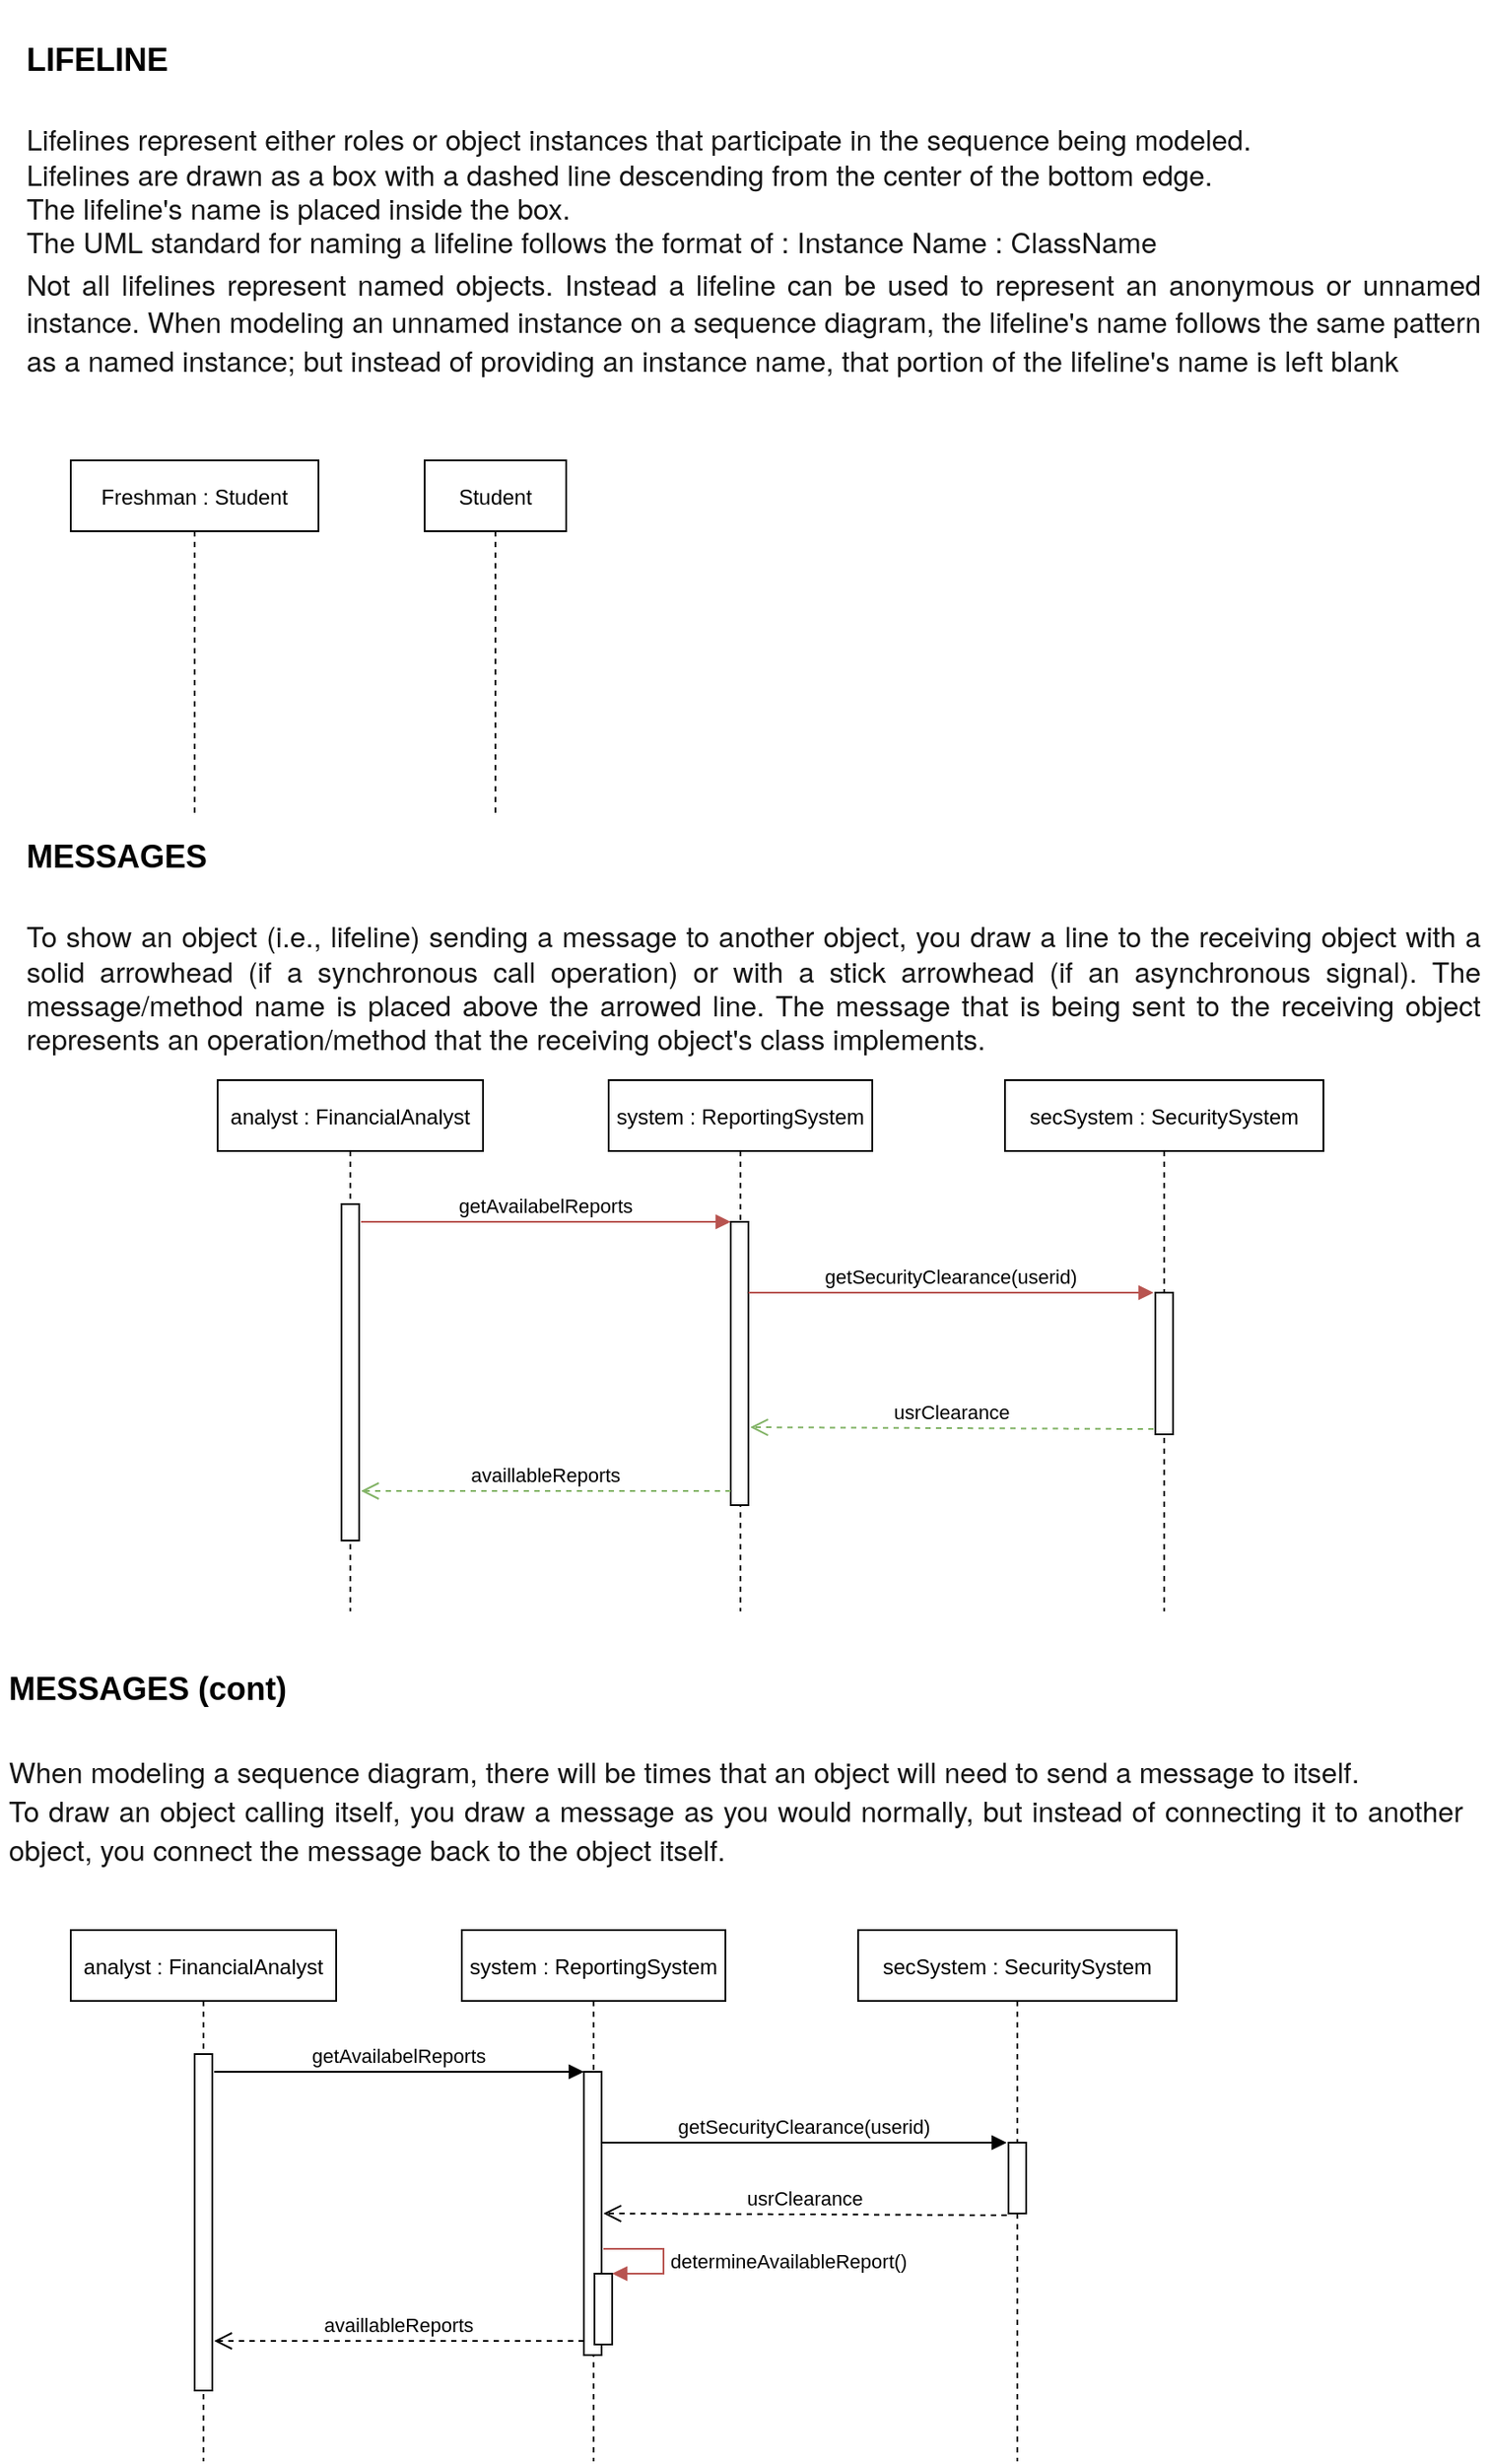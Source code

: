 <mxfile version="18.0.3" type="github" pages="2">
  <diagram id="kgpKYQtTHZ0yAKxKKP6v" name="Sequence Basic">
    <mxGraphModel dx="1422" dy="1894" grid="1" gridSize="10" guides="1" tooltips="1" connect="1" arrows="1" fold="1" page="1" pageScale="1" pageWidth="850" pageHeight="1100" math="0" shadow="0">
      <root>
        <mxCell id="0" />
        <mxCell id="1" parent="0" />
        <mxCell id="3nuBFxr9cyL0pnOWT2aG-1" value="analyst : FinancialAnalyst" style="shape=umlLifeline;perimeter=lifelinePerimeter;container=1;collapsible=0;recursiveResize=0;rounded=0;shadow=0;strokeWidth=1;" parent="1" vertex="1">
          <mxGeometry x="123" y="-440" width="150" height="300" as="geometry" />
        </mxCell>
        <mxCell id="3nuBFxr9cyL0pnOWT2aG-2" value="" style="points=[];perimeter=orthogonalPerimeter;rounded=0;shadow=0;strokeWidth=1;" parent="3nuBFxr9cyL0pnOWT2aG-1" vertex="1">
          <mxGeometry x="70" y="70" width="10" height="190" as="geometry" />
        </mxCell>
        <mxCell id="3nuBFxr9cyL0pnOWT2aG-5" value="system : ReportingSystem" style="shape=umlLifeline;perimeter=lifelinePerimeter;container=1;collapsible=0;recursiveResize=0;rounded=0;shadow=0;strokeWidth=1;" parent="1" vertex="1">
          <mxGeometry x="344" y="-440" width="149" height="300" as="geometry" />
        </mxCell>
        <mxCell id="3nuBFxr9cyL0pnOWT2aG-6" value="" style="points=[];perimeter=orthogonalPerimeter;rounded=0;shadow=0;strokeWidth=1;" parent="3nuBFxr9cyL0pnOWT2aG-5" vertex="1">
          <mxGeometry x="69" y="80" width="10" height="160" as="geometry" />
        </mxCell>
        <mxCell id="3nuBFxr9cyL0pnOWT2aG-7" value="availlableReports" style="verticalAlign=bottom;endArrow=open;dashed=1;endSize=8;exitX=0;exitY=0.95;shadow=0;strokeWidth=1;fillColor=#d5e8d4;strokeColor=#82b366;" parent="1" source="3nuBFxr9cyL0pnOWT2aG-6" edge="1">
          <mxGeometry relative="1" as="geometry">
            <mxPoint x="204" y="-208.0" as="targetPoint" />
          </mxGeometry>
        </mxCell>
        <mxCell id="3nuBFxr9cyL0pnOWT2aG-8" value="getAvailabelReports" style="verticalAlign=bottom;endArrow=block;entryX=0;entryY=0;shadow=0;strokeWidth=1;fillColor=#f8cecc;strokeColor=#b85450;" parent="1" target="3nuBFxr9cyL0pnOWT2aG-6" edge="1">
          <mxGeometry relative="1" as="geometry">
            <mxPoint x="204" y="-360" as="sourcePoint" />
          </mxGeometry>
        </mxCell>
        <mxCell id="3nuBFxr9cyL0pnOWT2aG-10" value="usrClearance" style="verticalAlign=bottom;endArrow=open;dashed=1;endSize=8;shadow=0;strokeWidth=1;exitX=-0.1;exitY=0.963;exitDx=0;exitDy=0;exitPerimeter=0;fillColor=#d5e8d4;strokeColor=#82b366;" parent="1" source="m5hxuh_p9RbYXUV5SAYv-16" edge="1">
          <mxGeometry relative="1" as="geometry">
            <mxPoint x="424" y="-244" as="targetPoint" />
            <mxPoint x="633" y="-244" as="sourcePoint" />
          </mxGeometry>
        </mxCell>
        <mxCell id="m5hxuh_p9RbYXUV5SAYv-2" value="&lt;h4 style=&quot;text-align: justify;&quot;&gt;&lt;font style=&quot;font-size: 18px;&quot;&gt;LIFELINE&lt;/font&gt;&lt;/h4&gt;&lt;span style=&quot;color: rgb(22, 22, 22); font-family: &amp;quot;IBM Plex Sans&amp;quot;, &amp;quot;Helvetica Neue&amp;quot;, Arial, sans-serif; font-size: 16px; background-color: rgb(255, 255, 255);&quot;&gt;&lt;div style=&quot;text-align: justify;&quot;&gt;Lifelines represent either roles or object instances that participate in the sequence being modeled.&amp;nbsp;&lt;/div&gt;&lt;/span&gt;&lt;span style=&quot;color: rgb(22, 22, 22); font-family: &amp;quot;IBM Plex Sans&amp;quot;, &amp;quot;Helvetica Neue&amp;quot;, Arial, sans-serif; font-size: 16px; background-color: rgb(255, 255, 255);&quot;&gt;&lt;div style=&quot;text-align: justify;&quot;&gt;Lifelines are drawn as a box with a dashed line descending from the center of the bottom edge.&lt;/div&gt;&lt;/span&gt;&lt;span style=&quot;color: rgb(22, 22, 22); font-family: &amp;quot;IBM Plex Sans&amp;quot;, &amp;quot;Helvetica Neue&amp;quot;, Arial, sans-serif; font-size: 16px; background-color: rgb(255, 255, 255);&quot;&gt;&lt;div style=&quot;text-align: justify;&quot;&gt;The lifeline&#39;s name is placed inside the box.&lt;/div&gt;&lt;/span&gt;&lt;span style=&quot;background-color: rgb(255, 255, 255);&quot;&gt;&lt;div style=&quot;text-align: justify;&quot;&gt;&lt;span style=&quot;font-size: 16px; color: rgb(22, 22, 22); font-family: &amp;quot;IBM Plex Sans&amp;quot;, &amp;quot;Helvetica Neue&amp;quot;, Arial, sans-serif;&quot;&gt;The UML standard for naming a lifeline follows the format of : Instance Name : ClassName&lt;/span&gt;&lt;/div&gt;&lt;font face=&quot;IBM Plex Sans, Helvetica Neue, Arial, sans-serif&quot; color=&quot;#161616&quot;&gt;&lt;div style=&quot;text-align: justify;&quot;&gt;&lt;span style=&quot;font-size: 16px;&quot;&gt;Not all lifelines represent named objects. Instead a lifeline can be used to represent an anonymous or unnamed instance. When modeling an unnamed instance on a sequence diagram, the lifeline&#39;s name follows the same pattern as a named instance; but instead of providing an instance name, that portion of the lifeline&#39;s name is left blank&lt;/span&gt;&lt;/div&gt;&lt;/font&gt;&lt;div style=&quot;text-align: justify;&quot;&gt;&lt;br&gt;&lt;/div&gt;&lt;/span&gt;&lt;span style=&quot;background-color: rgb(244, 244, 244); letter-spacing: 0.32px;&quot;&gt;&lt;div style=&quot;text-align: justify;&quot;&gt;&lt;font face=&quot;IBM Plex Mono, Menlo, DejaVu Sans Mono, Bitstream Vera Sans Mono, Courier, monospace&quot; color=&quot;#161616&quot;&gt;&lt;br&gt;&lt;/font&gt;&lt;/div&gt;&lt;/span&gt;" style="text;html=1;strokeColor=none;fillColor=none;spacing=5;spacingTop=-20;whiteSpace=wrap;overflow=hidden;rounded=0;fontSize=18;" vertex="1" parent="1">
          <mxGeometry x="10" y="-1040" width="830" height="230" as="geometry" />
        </mxCell>
        <mxCell id="m5hxuh_p9RbYXUV5SAYv-3" value="Freshman : Student" style="shape=umlLifeline;perimeter=lifelinePerimeter;container=1;collapsible=0;recursiveResize=0;rounded=0;shadow=0;strokeWidth=1;" vertex="1" parent="1">
          <mxGeometry x="40" y="-790" width="140" height="200" as="geometry" />
        </mxCell>
        <mxCell id="m5hxuh_p9RbYXUV5SAYv-7" value="Student" style="shape=umlLifeline;perimeter=lifelinePerimeter;container=1;collapsible=0;recursiveResize=0;rounded=0;shadow=0;strokeWidth=1;" vertex="1" parent="1">
          <mxGeometry x="240" y="-790" width="80" height="200" as="geometry" />
        </mxCell>
        <mxCell id="m5hxuh_p9RbYXUV5SAYv-8" value="&lt;h4 style=&quot;text-align: justify;&quot;&gt;&lt;font style=&quot;font-size: 18px;&quot;&gt;MESSAGES&lt;/font&gt;&lt;/h4&gt;&lt;span style=&quot;color: rgb(22, 22, 22); font-family: &amp;quot;IBM Plex Sans&amp;quot;, &amp;quot;Helvetica Neue&amp;quot;, Arial, sans-serif; font-size: 16px; background-color: rgb(255, 255, 255);&quot;&gt;&lt;div style=&quot;text-align: justify;&quot;&gt;&lt;span style=&quot;text-align: start;&quot;&gt;To show an object (i.e., lifeline) sending a message to another object, you draw a line to the receiving object with a solid arrowhead (if a synchronous call operation) or with a stick arrowhead (if an asynchronous signal). The message/method name is placed above the arrowed line. The message that is being sent to the receiving object represents an operation/method that the receiving object&#39;s class implements.&amp;nbsp;&lt;/span&gt;&lt;br&gt;&lt;/div&gt;&lt;/span&gt;&lt;span style=&quot;background-color: rgb(255, 255, 255);&quot;&gt;&lt;div style=&quot;text-align: justify;&quot;&gt;&lt;br&gt;&lt;/div&gt;&lt;/span&gt;&lt;span style=&quot;background-color: rgb(244, 244, 244); letter-spacing: 0.32px;&quot;&gt;&lt;div style=&quot;text-align: justify;&quot;&gt;&lt;font face=&quot;IBM Plex Mono, Menlo, DejaVu Sans Mono, Bitstream Vera Sans Mono, Courier, monospace&quot; color=&quot;#161616&quot;&gt;&lt;br&gt;&lt;/font&gt;&lt;/div&gt;&lt;/span&gt;" style="text;html=1;strokeColor=none;fillColor=none;spacing=5;spacingTop=-20;whiteSpace=wrap;overflow=hidden;rounded=0;fontSize=18;" vertex="1" parent="1">
          <mxGeometry x="10" y="-590" width="830" height="140" as="geometry" />
        </mxCell>
        <mxCell id="m5hxuh_p9RbYXUV5SAYv-11" value="secSystem : SecuritySystem" style="shape=umlLifeline;perimeter=lifelinePerimeter;container=1;collapsible=0;recursiveResize=0;rounded=0;shadow=0;strokeWidth=1;" vertex="1" parent="1">
          <mxGeometry x="568" y="-440" width="180" height="300" as="geometry" />
        </mxCell>
        <mxCell id="m5hxuh_p9RbYXUV5SAYv-16" value="" style="points=[];perimeter=orthogonalPerimeter;rounded=0;shadow=0;strokeWidth=1;" vertex="1" parent="m5hxuh_p9RbYXUV5SAYv-11">
          <mxGeometry x="85" y="120" width="10" height="80" as="geometry" />
        </mxCell>
        <mxCell id="m5hxuh_p9RbYXUV5SAYv-14" value="getSecurityClearance(userid)" style="verticalAlign=bottom;endArrow=block;entryX=0;entryY=0;shadow=0;strokeWidth=1;exitX=1;exitY=0.25;exitDx=0;exitDy=0;exitPerimeter=0;fillColor=#f8cecc;strokeColor=#b85450;" edge="1" parent="1" source="3nuBFxr9cyL0pnOWT2aG-6">
          <mxGeometry relative="1" as="geometry">
            <mxPoint x="433" y="-320" as="sourcePoint" />
            <mxPoint x="652" y="-320" as="targetPoint" />
          </mxGeometry>
        </mxCell>
        <mxCell id="m5hxuh_p9RbYXUV5SAYv-17" value="&lt;h4 style=&quot;text-align: justify;&quot;&gt;&lt;font style=&quot;font-size: 18px;&quot;&gt;MESSAGES (cont)&lt;/font&gt;&lt;/h4&gt;&lt;span style=&quot;background-color: rgb(255, 255, 255);&quot;&gt;&lt;div style=&quot;text-align: start;&quot;&gt;&lt;font face=&quot;IBM Plex Sans, Helvetica Neue, Arial, sans-serif&quot; color=&quot;#161616&quot;&gt;&lt;span style=&quot;font-size: 16px;&quot;&gt;When modeling a sequence diagram, there will be times that an object will need to send a message to itself.&lt;/span&gt;&lt;/font&gt;&lt;br&gt;&lt;/div&gt;&lt;/span&gt;&lt;span style=&quot;background-color: rgb(255, 255, 255);&quot;&gt;&lt;div style=&quot;text-align: justify;&quot;&gt;&lt;span style=&quot;color: rgb(22, 22, 22); font-family: &amp;quot;IBM Plex Sans&amp;quot;, &amp;quot;Helvetica Neue&amp;quot;, Arial, sans-serif; font-size: 16px; text-align: start;&quot;&gt;To draw an object calling itself, you draw a message as you would normally, but instead of connecting it to another object, you connect the message back to the object itself.&lt;/span&gt;&lt;br&gt;&lt;/div&gt;&lt;/span&gt;" style="text;html=1;strokeColor=none;fillColor=none;spacing=5;spacingTop=-20;whiteSpace=wrap;overflow=hidden;rounded=0;fontSize=18;" vertex="1" parent="1">
          <mxGeometry y="-120" width="830" height="160" as="geometry" />
        </mxCell>
        <mxCell id="m5hxuh_p9RbYXUV5SAYv-19" value="analyst : FinancialAnalyst" style="shape=umlLifeline;perimeter=lifelinePerimeter;container=1;collapsible=0;recursiveResize=0;rounded=0;shadow=0;strokeWidth=1;" vertex="1" parent="1">
          <mxGeometry x="40" y="40" width="150" height="300" as="geometry" />
        </mxCell>
        <mxCell id="m5hxuh_p9RbYXUV5SAYv-20" value="" style="points=[];perimeter=orthogonalPerimeter;rounded=0;shadow=0;strokeWidth=1;" vertex="1" parent="m5hxuh_p9RbYXUV5SAYv-19">
          <mxGeometry x="70" y="70" width="10" height="190" as="geometry" />
        </mxCell>
        <mxCell id="m5hxuh_p9RbYXUV5SAYv-21" value="system : ReportingSystem" style="shape=umlLifeline;perimeter=lifelinePerimeter;container=1;collapsible=0;recursiveResize=0;rounded=0;shadow=0;strokeWidth=1;" vertex="1" parent="1">
          <mxGeometry x="261" y="40" width="149" height="300" as="geometry" />
        </mxCell>
        <mxCell id="m5hxuh_p9RbYXUV5SAYv-22" value="" style="points=[];perimeter=orthogonalPerimeter;rounded=0;shadow=0;strokeWidth=1;" vertex="1" parent="m5hxuh_p9RbYXUV5SAYv-21">
          <mxGeometry x="69" y="80" width="10" height="160" as="geometry" />
        </mxCell>
        <mxCell id="m5hxuh_p9RbYXUV5SAYv-29" value="" style="html=1;points=[];perimeter=orthogonalPerimeter;fontSize=18;" vertex="1" parent="m5hxuh_p9RbYXUV5SAYv-21">
          <mxGeometry x="75" y="194" width="10" height="40" as="geometry" />
        </mxCell>
        <mxCell id="m5hxuh_p9RbYXUV5SAYv-30" value="&lt;font style=&quot;font-size: 11px;&quot;&gt;determineAvailableReport()&lt;/font&gt;" style="edgeStyle=orthogonalEdgeStyle;html=1;align=left;spacingLeft=2;endArrow=block;rounded=0;entryX=1;entryY=0;fontSize=18;fillColor=#f8cecc;strokeColor=#b85450;" edge="1" target="m5hxuh_p9RbYXUV5SAYv-29" parent="m5hxuh_p9RbYXUV5SAYv-21">
          <mxGeometry relative="1" as="geometry">
            <mxPoint x="80" y="180" as="sourcePoint" />
            <Array as="points">
              <mxPoint x="114" y="180" />
              <mxPoint x="114" y="194" />
            </Array>
          </mxGeometry>
        </mxCell>
        <mxCell id="m5hxuh_p9RbYXUV5SAYv-23" value="availlableReports" style="verticalAlign=bottom;endArrow=open;dashed=1;endSize=8;exitX=0;exitY=0.95;shadow=0;strokeWidth=1;" edge="1" parent="1" source="m5hxuh_p9RbYXUV5SAYv-22">
          <mxGeometry relative="1" as="geometry">
            <mxPoint x="121" y="272.0" as="targetPoint" />
          </mxGeometry>
        </mxCell>
        <mxCell id="m5hxuh_p9RbYXUV5SAYv-24" value="getAvailabelReports" style="verticalAlign=bottom;endArrow=block;entryX=0;entryY=0;shadow=0;strokeWidth=1;" edge="1" parent="1" target="m5hxuh_p9RbYXUV5SAYv-22">
          <mxGeometry relative="1" as="geometry">
            <mxPoint x="121" y="120" as="sourcePoint" />
          </mxGeometry>
        </mxCell>
        <mxCell id="m5hxuh_p9RbYXUV5SAYv-25" value="usrClearance" style="verticalAlign=bottom;endArrow=open;dashed=1;endSize=8;shadow=0;strokeWidth=1;exitX=-0.1;exitY=0.963;exitDx=0;exitDy=0;exitPerimeter=0;" edge="1" parent="1">
          <mxGeometry relative="1" as="geometry">
            <mxPoint x="341" y="200" as="targetPoint" />
            <mxPoint x="569" y="201.04" as="sourcePoint" />
          </mxGeometry>
        </mxCell>
        <mxCell id="m5hxuh_p9RbYXUV5SAYv-26" value="secSystem : SecuritySystem" style="shape=umlLifeline;perimeter=lifelinePerimeter;container=1;collapsible=0;recursiveResize=0;rounded=0;shadow=0;strokeWidth=1;" vertex="1" parent="1">
          <mxGeometry x="485" y="40" width="180" height="300" as="geometry" />
        </mxCell>
        <mxCell id="m5hxuh_p9RbYXUV5SAYv-27" value="" style="points=[];perimeter=orthogonalPerimeter;rounded=0;shadow=0;strokeWidth=1;" vertex="1" parent="m5hxuh_p9RbYXUV5SAYv-26">
          <mxGeometry x="85" y="120" width="10" height="40" as="geometry" />
        </mxCell>
        <mxCell id="m5hxuh_p9RbYXUV5SAYv-28" value="getSecurityClearance(userid)" style="verticalAlign=bottom;endArrow=block;entryX=0;entryY=0;shadow=0;strokeWidth=1;exitX=1;exitY=0.25;exitDx=0;exitDy=0;exitPerimeter=0;" edge="1" parent="1" source="m5hxuh_p9RbYXUV5SAYv-22">
          <mxGeometry relative="1" as="geometry">
            <mxPoint x="350" y="160" as="sourcePoint" />
            <mxPoint x="569" y="160" as="targetPoint" />
          </mxGeometry>
        </mxCell>
      </root>
    </mxGraphModel>
  </diagram>
  <diagram id="dVJeRuKE7RDZSUEcOzz5" name="Use Case">
    <mxGraphModel dx="595" dy="794" grid="1" gridSize="10" guides="1" tooltips="1" connect="1" arrows="1" fold="1" page="1" pageScale="1" pageWidth="827" pageHeight="1169" math="0" shadow="0">
      <root>
        <mxCell id="0" />
        <mxCell id="1" parent="0" />
        <mxCell id="Ifn-UOxQA3Tm4ciu712V-1" value="&lt;h4 style=&quot;text-align: justify;&quot;&gt;&lt;a style=&quot;box-sizing: inherit; padding: 0px; border: 0px; margin: 0px; font-variant-numeric: inherit; font-variant-east-asian: inherit; font-stretch: inherit; line-height: inherit; font-family: &amp;quot;IBM Plex Sans&amp;quot;, &amp;quot;Helvetica Neue&amp;quot;, Arial, sans-serif; font-size: 16px; vertical-align: baseline; color: rgb(15, 98, 254); cursor: pointer; text-decoration-line: none; text-align: left; background-color: rgb(255, 255, 255);&quot; href=&quot;https://www.ibm.com/docs/en/SS8PJ7_9.6.1/com.ibm.xtools.modeler.doc/topics/cuc.html&quot;&gt;Use cases&lt;/a&gt;&lt;/h4&gt;&lt;h4 style=&quot;text-align: justify;&quot;&gt;&lt;span style=&quot;color: rgb(22, 22, 22); font-family: &amp;quot;IBM Plex Sans&amp;quot;, &amp;quot;Helvetica Neue&amp;quot;, Arial, sans-serif; font-size: 16px; font-weight: 400; text-align: left; background-color: rgb(255, 255, 255);&quot;&gt;A use case describes a function that a system performs to achieve the user’s goal. A use case must yield an observable result that is of value to the user of the system.&lt;/span&gt;&lt;br&gt;&lt;/h4&gt;&lt;div&gt;&lt;span style=&quot;color: rgb(22, 22, 22); font-family: &amp;quot;IBM Plex Sans&amp;quot;, &amp;quot;Helvetica Neue&amp;quot;, Arial, sans-serif; font-size: 16px; font-weight: 400; text-align: left; background-color: rgb(255, 255, 255);&quot;&gt;&lt;br&gt;&lt;/span&gt;&lt;/div&gt;&lt;div&gt;&lt;span style=&quot;color: rgb(22, 22, 22); font-family: &amp;quot;IBM Plex Sans&amp;quot;, &amp;quot;Helvetica Neue&amp;quot;, Arial, sans-serif; font-size: 16px; font-weight: 400; text-align: left; background-color: rgb(255, 255, 255);&quot;&gt;&lt;br&gt;&lt;/span&gt;&lt;/div&gt;&lt;span style=&quot;background-color: rgb(255, 255, 255);&quot;&gt;&lt;div style=&quot;text-align: start;&quot;&gt;&lt;a style=&quot;box-sizing: inherit; padding: 0px; border: 0px; margin: 0px; font-variant-numeric: inherit; font-variant-east-asian: inherit; font-weight: 700; font-stretch: inherit; line-height: inherit; font-family: &amp;quot;IBM Plex Sans&amp;quot;, &amp;quot;Helvetica Neue&amp;quot;, Arial, sans-serif; font-size: 16px; vertical-align: baseline; color: rgb(15, 98, 254); cursor: pointer; text-decoration-line: none;&quot; href=&quot;https://www.ibm.com/docs/en/SS8PJ7_9.6.1/com.ibm.xtools.modeler.doc/topics/cactor.html&quot;&gt;Actors&lt;/a&gt;&lt;span style=&quot;color: rgb(22, 22, 22); font-family: &amp;quot;IBM Plex Sans&amp;quot;, &amp;quot;Helvetica Neue&amp;quot;, Arial, sans-serif; font-size: 16px;&quot;&gt;&lt;br&gt;&lt;/span&gt;&lt;/div&gt;&lt;div style=&quot;text-align: start;&quot;&gt;&lt;span style=&quot;color: rgb(22, 22, 22); font-family: &amp;quot;IBM Plex Sans&amp;quot;, &amp;quot;Helvetica Neue&amp;quot;, Arial, sans-serif; font-size: 16px;&quot;&gt;An actor represents a role of a user that interacts with the system that you are modeling. The user can be a human user, an organization, a machine, or another external system.&lt;/span&gt;&lt;span style=&quot;color: rgb(22, 22, 22); font-family: &amp;quot;IBM Plex Sans&amp;quot;, &amp;quot;Helvetica Neue&amp;quot;, Arial, sans-serif; font-size: 16px;&quot;&gt;&lt;br&gt;&lt;/span&gt;&lt;/div&gt;&lt;div style=&quot;text-align: start;&quot;&gt;&lt;span style=&quot;color: rgb(22, 22, 22); font-family: &amp;quot;IBM Plex Sans&amp;quot;, &amp;quot;Helvetica Neue&amp;quot;, Arial, sans-serif; font-size: 16px;&quot;&gt;&lt;br&gt;&lt;/span&gt;&lt;/div&gt;&lt;div style=&quot;text-align: start;&quot;&gt;&lt;span style=&quot;color: rgb(22, 22, 22); font-family: &amp;quot;IBM Plex Sans&amp;quot;, &amp;quot;Helvetica Neue&amp;quot;, Arial, sans-serif; font-size: 16px;&quot;&gt;&lt;br&gt;&lt;/span&gt;&lt;/div&gt;&lt;div style=&quot;text-align: start;&quot;&gt;&lt;span style=&quot;color: rgb(22, 22, 22); font-family: &amp;quot;IBM Plex Sans&amp;quot;, &amp;quot;Helvetica Neue&amp;quot;, Arial, sans-serif; font-size: 16px;&quot;&gt;&lt;br&gt;&lt;/span&gt;&lt;/div&gt;&lt;div style=&quot;text-align: start;&quot;&gt;&lt;span style=&quot;color: rgb(22, 22, 22); font-family: &amp;quot;IBM Plex Sans&amp;quot;, &amp;quot;Helvetica Neue&amp;quot;, Arial, sans-serif; font-size: 16px;&quot;&gt;&lt;br&gt;&lt;/span&gt;&lt;/div&gt;&lt;div style=&quot;text-align: start;&quot;&gt;&lt;span style=&quot;color: rgb(22, 22, 22); font-family: &amp;quot;IBM Plex Sans&amp;quot;, &amp;quot;Helvetica Neue&amp;quot;, Arial, sans-serif; font-size: 16px;&quot;&gt;&lt;br&gt;&lt;/span&gt;&lt;/div&gt;&lt;div style=&quot;text-align: start;&quot;&gt;&lt;a style=&quot;box-sizing: inherit; padding: 0px; border: 0px; margin: 0px; font-variant-numeric: inherit; font-variant-east-asian: inherit; font-weight: 700; font-stretch: inherit; line-height: inherit; font-family: &amp;quot;IBM Plex Sans&amp;quot;, &amp;quot;Helvetica Neue&amp;quot;, Arial, sans-serif; font-size: 16px; vertical-align: baseline; color: rgb(15, 98, 254); cursor: pointer; text-decoration-line: none;&quot; href=&quot;https://www.ibm.com/docs/en/SS8PJ7_9.6.1/com.ibm.xtools.modeler.doc/topics/csubsys.html&quot;&gt;Subsystems&lt;/a&gt;&lt;span style=&quot;color: rgb(22, 22, 22); font-family: &amp;quot;IBM Plex Sans&amp;quot;, &amp;quot;Helvetica Neue&amp;quot;, Arial, sans-serif; font-size: 16px;&quot;&gt;&lt;br&gt;&lt;/span&gt;&lt;/div&gt;&lt;div style=&quot;text-align: start;&quot;&gt;&lt;br&gt;&lt;/div&gt;&lt;div style=&quot;text-align: start;&quot;&gt;&lt;span style=&quot;color: rgb(22, 22, 22); font-family: &amp;quot;IBM Plex Sans&amp;quot;, &amp;quot;Helvetica Neue&amp;quot;, Arial, sans-serif; font-size: 16px;&quot;&gt;In UML models, subsystems are a type of stereotyped component that represent independent, behavioral units in a system. Subsystems are used in class, component, and use-case diagrams to represent large-scale components in the system that you are modeling.&lt;/span&gt;&lt;span style=&quot;color: rgb(22, 22, 22); font-family: &amp;quot;IBM Plex Sans&amp;quot;, &amp;quot;Helvetica Neue&amp;quot;, Arial, sans-serif; font-size: 16px;&quot;&gt;&lt;br&gt;&lt;/span&gt;&lt;/div&gt;&lt;div style=&quot;text-align: start;&quot;&gt;&lt;span style=&quot;color: rgb(22, 22, 22); font-family: &amp;quot;IBM Plex Sans&amp;quot;, &amp;quot;Helvetica Neue&amp;quot;, Arial, sans-serif; font-size: 16px;&quot;&gt;&lt;br&gt;&lt;/span&gt;&lt;/div&gt;&lt;div style=&quot;text-align: start;&quot;&gt;&lt;span style=&quot;color: rgb(22, 22, 22); font-family: &amp;quot;IBM Plex Sans&amp;quot;, &amp;quot;Helvetica Neue&amp;quot;, Arial, sans-serif; font-size: 16px;&quot;&gt;&lt;br&gt;&lt;/span&gt;&lt;/div&gt;&lt;div style=&quot;text-align: start;&quot;&gt;&lt;span style=&quot;color: rgb(22, 22, 22); font-family: &amp;quot;IBM Plex Sans&amp;quot;, &amp;quot;Helvetica Neue&amp;quot;, Arial, sans-serif; font-size: 16px;&quot;&gt;&lt;br&gt;&lt;/span&gt;&lt;/div&gt;&lt;div style=&quot;text-align: start;&quot;&gt;&lt;span style=&quot;color: rgb(22, 22, 22); font-family: &amp;quot;IBM Plex Sans&amp;quot;, &amp;quot;Helvetica Neue&amp;quot;, Arial, sans-serif; font-size: 16px;&quot;&gt;&lt;br&gt;&lt;/span&gt;&lt;/div&gt;&lt;div style=&quot;text-align: start;&quot;&gt;&lt;a style=&quot;box-sizing: inherit; padding: 0px; border: 0px; margin: 0px; font-variant-numeric: inherit; font-variant-east-asian: inherit; font-weight: 700; font-stretch: inherit; line-height: inherit; font-family: &amp;quot;IBM Plex Sans&amp;quot;, &amp;quot;Helvetica Neue&amp;quot;, Arial, sans-serif; font-size: 16px; vertical-align: baseline; color: rgb(15, 98, 254); cursor: pointer; text-decoration-line: none;&quot; href=&quot;https://www.ibm.com/docs/en/SS8PJ7_9.6.1/com.ibm.xtools.modeler.doc/topics/crelsme_ucd.html&quot;&gt;Relationships in use-case diagrams&lt;/a&gt;&lt;/div&gt;&lt;div style=&quot;text-align: start;&quot;&gt;&lt;br&gt;&lt;/div&gt;&lt;div style=&quot;text-align: start;&quot;&gt;&lt;span style=&quot;color: rgb(22, 22, 22); font-family: &amp;quot;IBM Plex Sans&amp;quot;, &amp;quot;Helvetica Neue&amp;quot;, Arial, sans-serif; font-size: 16px;&quot;&gt;In UML, a relationship is a connection between model elements. A UML relationship is a type of model element that adds semantics to a model by defining the structure and behavior between the model elements.&lt;/span&gt;&lt;span style=&quot;color: rgb(22, 22, 22); font-family: &amp;quot;IBM Plex Sans&amp;quot;, &amp;quot;Helvetica Neue&amp;quot;, Arial, sans-serif; font-size: 16px;&quot;&gt;&lt;br&gt;&lt;/span&gt;&lt;/div&gt;&lt;div style=&quot;text-align: start;&quot;&gt;&lt;span style=&quot;color: rgb(22, 22, 22); font-family: &amp;quot;IBM Plex Sans&amp;quot;, &amp;quot;Helvetica Neue&amp;quot;, Arial, sans-serif; font-size: 16px;&quot;&gt;&lt;br&gt;&lt;/span&gt;&lt;/div&gt;&lt;/span&gt;" style="text;html=1;strokeColor=none;fillColor=none;spacing=5;spacingTop=-20;whiteSpace=wrap;overflow=hidden;rounded=0;fontSize=18;" vertex="1" parent="1">
          <mxGeometry x="890" y="290" width="760" height="1190" as="geometry" />
        </mxCell>
        <mxCell id="YBjXotv5qvlRHlgiekUH-1" value="&lt;h4 style=&quot;text-align: justify;&quot;&gt;&lt;span style=&quot;color: rgb(22, 22, 22); font-family: &amp;quot;IBM Plex Sans&amp;quot;, &amp;quot;Helvetica Neue&amp;quot;, Arial, sans-serif; font-size: 16px; letter-spacing: 0.16px; text-align: start; background-color: rgb(255, 255, 255);&quot;&gt;Use-case diagrams&lt;/span&gt;&lt;/h4&gt;&lt;span style=&quot;color: rgb(22, 22, 22); font-family: &amp;quot;IBM Plex Sans&amp;quot;, &amp;quot;Helvetica Neue&amp;quot;, Arial, sans-serif; font-size: 16px; background-color: rgb(255, 255, 255);&quot;&gt;&lt;div style=&quot;text-align: justify;&quot;&gt;&lt;span style=&quot;letter-spacing: 0.16px;&quot;&gt;In UML, use-case diagrams model the behavior of a system and help to capture the requirements of the system&lt;/span&gt;&lt;/div&gt;&lt;/span&gt;&lt;span style=&quot;color: rgb(22, 22, 22); font-family: &amp;quot;IBM Plex Sans&amp;quot;, &amp;quot;Helvetica Neue&amp;quot;, Arial, sans-serif; font-size: 16px; background-color: rgb(255, 255, 255);&quot;&gt;&lt;div style=&quot;text-align: justify;&quot;&gt;Describe the high-level functions and scope of a system.&lt;/div&gt;&lt;/span&gt;&lt;span style=&quot;color: rgb(22, 22, 22); font-family: &amp;quot;IBM Plex Sans&amp;quot;, &amp;quot;Helvetica Neue&amp;quot;, Arial, sans-serif; font-size: 16px; background-color: rgb(255, 255, 255);&quot;&gt;&lt;div style=&quot;text-align: justify;&quot;&gt;Illustrate and define the context and requirements of either an entire system or the important parts of the system.&lt;/div&gt;&lt;/span&gt;&lt;span style=&quot;background-color: rgb(255, 255, 255);&quot;&gt;&lt;div style=&quot;text-align: justify;&quot;&gt;&lt;font face=&quot;IBM Plex Sans, Helvetica Neue, Arial, sans-serif&quot; color=&quot;#161616&quot;&gt;&lt;span style=&quot;font-size: 16px;&quot;&gt;&lt;br&gt;&lt;/span&gt;&lt;/font&gt;&lt;/div&gt;&lt;div style=&quot;text-align: justify;&quot;&gt;&lt;br&gt;&lt;/div&gt;&lt;/span&gt;&lt;div style=&quot;text-align: justify;&quot;&gt;&lt;span style=&quot;color: rgb(22, 22, 22); font-family: &amp;quot;IBM Plex Sans&amp;quot;, &amp;quot;Helvetica Neue&amp;quot;, Arial, sans-serif; font-size: 16px; font-weight: 400; letter-spacing: 0.16px; text-align: start; background-color: rgb(255, 255, 255);&quot;&gt;&lt;br&gt;&lt;/span&gt;&lt;/div&gt;" style="text;html=1;strokeColor=none;fillColor=none;spacing=5;spacingTop=-20;whiteSpace=wrap;overflow=hidden;rounded=0;fontSize=18;" vertex="1" parent="1">
          <mxGeometry x="827" y="20" width="813" height="180" as="geometry" />
        </mxCell>
        <mxCell id="YBjXotv5qvlRHlgiekUH-2" value="&lt;span style=&quot;color: rgb(22, 22, 22); font-family: &amp;quot;IBM Plex Sans&amp;quot;, &amp;quot;Helvetica Neue&amp;quot;, Arial, sans-serif; font-size: 16px; font-style: normal; font-variant-ligatures: normal; font-variant-caps: normal; letter-spacing: normal; orphans: 2; text-align: start; text-indent: 0px; text-transform: none; widows: 2; word-spacing: 0px; -webkit-text-stroke-width: 0px; background-color: rgb(255, 255, 255); text-decoration-thickness: initial; text-decoration-style: initial; text-decoration-color: initial; float: none; display: inline !important;&quot;&gt;Model elements&lt;/span&gt;" style="text;whiteSpace=wrap;html=1;fontSize=11;fontStyle=1" vertex="1" parent="1">
          <mxGeometry x="832" y="250" width="140" height="30" as="geometry" />
        </mxCell>
        <mxCell id="YBjXotv5qvlRHlgiekUH-3" value="Use Case" style="ellipse;whiteSpace=wrap;html=1;fontSize=11;" vertex="1" parent="1">
          <mxGeometry x="1190" y="400" width="140" height="70" as="geometry" />
        </mxCell>
        <mxCell id="YBjXotv5qvlRHlgiekUH-4" value="Actor" style="shape=umlActor;verticalLabelPosition=bottom;verticalAlign=top;html=1;fontSize=11;" vertex="1" parent="1">
          <mxGeometry x="1245" y="555" width="30" height="60" as="geometry" />
        </mxCell>
        <mxCell id="YBjXotv5qvlRHlgiekUH-5" value="&lt;p style=&quot;margin:0px;margin-top:4px;text-align:center;&quot;&gt;&lt;i&gt;&amp;lt;&amp;lt;subsystem&amp;gt;&amp;gt;&lt;/i&gt;&lt;br&gt;&lt;b&gt;Component1&lt;/b&gt;&lt;/p&gt;&lt;hr size=&quot;1&quot;&gt;&lt;p style=&quot;margin:0px;margin-left:4px;&quot;&gt;&lt;br&gt;&lt;/p&gt;" style="verticalAlign=top;align=left;overflow=fill;fontSize=12;fontFamily=Helvetica;html=1;" vertex="1" parent="1">
          <mxGeometry x="1180" y="760" width="190" height="70" as="geometry" />
        </mxCell>
        <mxCell id="YBjXotv5qvlRHlgiekUH-9" value="Base use Case" style="ellipse;whiteSpace=wrap;html=1;fontSize=11;" vertex="1" parent="1">
          <mxGeometry x="1000" y="980" width="140" height="70" as="geometry" />
        </mxCell>
        <mxCell id="YBjXotv5qvlRHlgiekUH-10" value="Inclusion Use Case" style="ellipse;whiteSpace=wrap;html=1;fontSize=11;" vertex="1" parent="1">
          <mxGeometry x="1300" y="980" width="140" height="70" as="geometry" />
        </mxCell>
        <mxCell id="YBjXotv5qvlRHlgiekUH-12" value="&amp;lt;&amp;lt;include&amp;gt;&amp;gt;" style="html=1;verticalAlign=bottom;labelBackgroundColor=none;endArrow=open;endFill=0;dashed=1;rounded=0;fontSize=11;" edge="1" parent="1">
          <mxGeometry width="160" relative="1" as="geometry">
            <mxPoint x="1140" y="1014.5" as="sourcePoint" />
            <mxPoint x="1300" y="1014.5" as="targetPoint" />
          </mxGeometry>
        </mxCell>
        <mxCell id="YBjXotv5qvlRHlgiekUH-13" value="CheckOrderStatus" style="ellipse;whiteSpace=wrap;html=1;fontSize=11;" vertex="1" parent="1">
          <mxGeometry x="1000" y="1090" width="140" height="70" as="geometry" />
        </mxCell>
        <mxCell id="YBjXotv5qvlRHlgiekUH-14" value="Login" style="ellipse;whiteSpace=wrap;html=1;fontSize=11;" vertex="1" parent="1">
          <mxGeometry x="1300" y="1090" width="140" height="70" as="geometry" />
        </mxCell>
        <mxCell id="YBjXotv5qvlRHlgiekUH-15" value="&amp;lt;&amp;lt;include&amp;gt;&amp;gt;" style="html=1;verticalAlign=bottom;labelBackgroundColor=none;endArrow=open;endFill=0;dashed=1;rounded=0;fontSize=11;" edge="1" parent="1">
          <mxGeometry width="160" relative="1" as="geometry">
            <mxPoint x="1140" y="1124.5" as="sourcePoint" />
            <mxPoint x="1300" y="1124.5" as="targetPoint" />
          </mxGeometry>
        </mxCell>
        <mxCell id="YBjXotv5qvlRHlgiekUH-17" value="Example" style="text;html=1;strokeColor=none;fillColor=none;align=center;verticalAlign=middle;whiteSpace=wrap;rounded=0;fontSize=11;fontStyle=1" vertex="1" parent="1">
          <mxGeometry x="890" y="1110" width="60" height="30" as="geometry" />
        </mxCell>
        <mxCell id="mPVrKVjC8mVkiGtCcPgU-1" value="Base use Case" style="ellipse;whiteSpace=wrap;html=1;fontSize=11;" vertex="1" parent="1">
          <mxGeometry x="1000" y="1240" width="140" height="70" as="geometry" />
        </mxCell>
        <mxCell id="mPVrKVjC8mVkiGtCcPgU-2" value="Extension use case" style="ellipse;whiteSpace=wrap;html=1;fontSize=11;" vertex="1" parent="1">
          <mxGeometry x="1300" y="1240" width="140" height="70" as="geometry" />
        </mxCell>
        <mxCell id="mPVrKVjC8mVkiGtCcPgU-3" value="&amp;lt;&amp;lt;Extend&amp;gt;&amp;gt;" style="html=1;verticalAlign=bottom;labelBackgroundColor=none;endArrow=open;endFill=0;dashed=1;rounded=0;fontSize=11;" edge="1" parent="1">
          <mxGeometry width="160" relative="1" as="geometry">
            <mxPoint x="1300" y="1274.5" as="sourcePoint" />
            <mxPoint x="1140" y="1274.5" as="targetPoint" />
          </mxGeometry>
        </mxCell>
        <mxCell id="mPVrKVjC8mVkiGtCcPgU-4" value="Include" style="text;html=1;strokeColor=none;fillColor=none;align=center;verticalAlign=middle;whiteSpace=wrap;rounded=0;fontSize=24;fontStyle=1" vertex="1" parent="1">
          <mxGeometry x="1145" y="930" width="130" height="30" as="geometry" />
        </mxCell>
        <mxCell id="mPVrKVjC8mVkiGtCcPgU-5" value="Extend" style="text;html=1;strokeColor=none;fillColor=none;align=center;verticalAlign=middle;whiteSpace=wrap;rounded=0;fontSize=24;fontStyle=1" vertex="1" parent="1">
          <mxGeometry x="1155" y="1210" width="130" height="30" as="geometry" />
        </mxCell>
        <mxCell id="mPVrKVjC8mVkiGtCcPgU-6" value="&lt;span style=&quot;color: rgb(22, 22, 22); font-family: &amp;quot;IBM Plex Sans&amp;quot;, &amp;quot;Helvetica Neue&amp;quot;, Arial, sans-serif; text-align: start; background-color: rgb(255, 255, 255);&quot;&gt;Place Online Order&lt;/span&gt;" style="ellipse;whiteSpace=wrap;html=1;fontSize=11;" vertex="1" parent="1">
          <mxGeometry x="1000" y="1360" width="140" height="70" as="geometry" />
        </mxCell>
        <mxCell id="mPVrKVjC8mVkiGtCcPgU-7" value="&lt;span style=&quot;color: rgb(22, 22, 22); font-family: &amp;quot;IBM Plex Sans&amp;quot;, &amp;quot;Helvetica Neue&amp;quot;, Arial, sans-serif; text-align: start; background-color: rgb(255, 255, 255);&quot;&gt;Specify Shipping Instructions&lt;/span&gt;" style="ellipse;whiteSpace=wrap;html=1;fontSize=11;" vertex="1" parent="1">
          <mxGeometry x="1300" y="1360" width="140" height="70" as="geometry" />
        </mxCell>
        <mxCell id="mPVrKVjC8mVkiGtCcPgU-8" value="&amp;lt;&amp;lt;Extend&amp;gt;&amp;gt;" style="html=1;verticalAlign=bottom;labelBackgroundColor=none;endArrow=open;endFill=0;dashed=1;rounded=0;fontSize=11;" edge="1" parent="1">
          <mxGeometry width="160" relative="1" as="geometry">
            <mxPoint x="1300" y="1394.5" as="sourcePoint" />
            <mxPoint x="1140" y="1394.5" as="targetPoint" />
          </mxGeometry>
        </mxCell>
        <mxCell id="mPVrKVjC8mVkiGtCcPgU-9" value="Example" style="text;html=1;strokeColor=none;fillColor=none;align=center;verticalAlign=middle;whiteSpace=wrap;rounded=0;fontSize=11;fontStyle=1" vertex="1" parent="1">
          <mxGeometry x="880" y="1370" width="60" height="30" as="geometry" />
        </mxCell>
      </root>
    </mxGraphModel>
  </diagram>
</mxfile>
